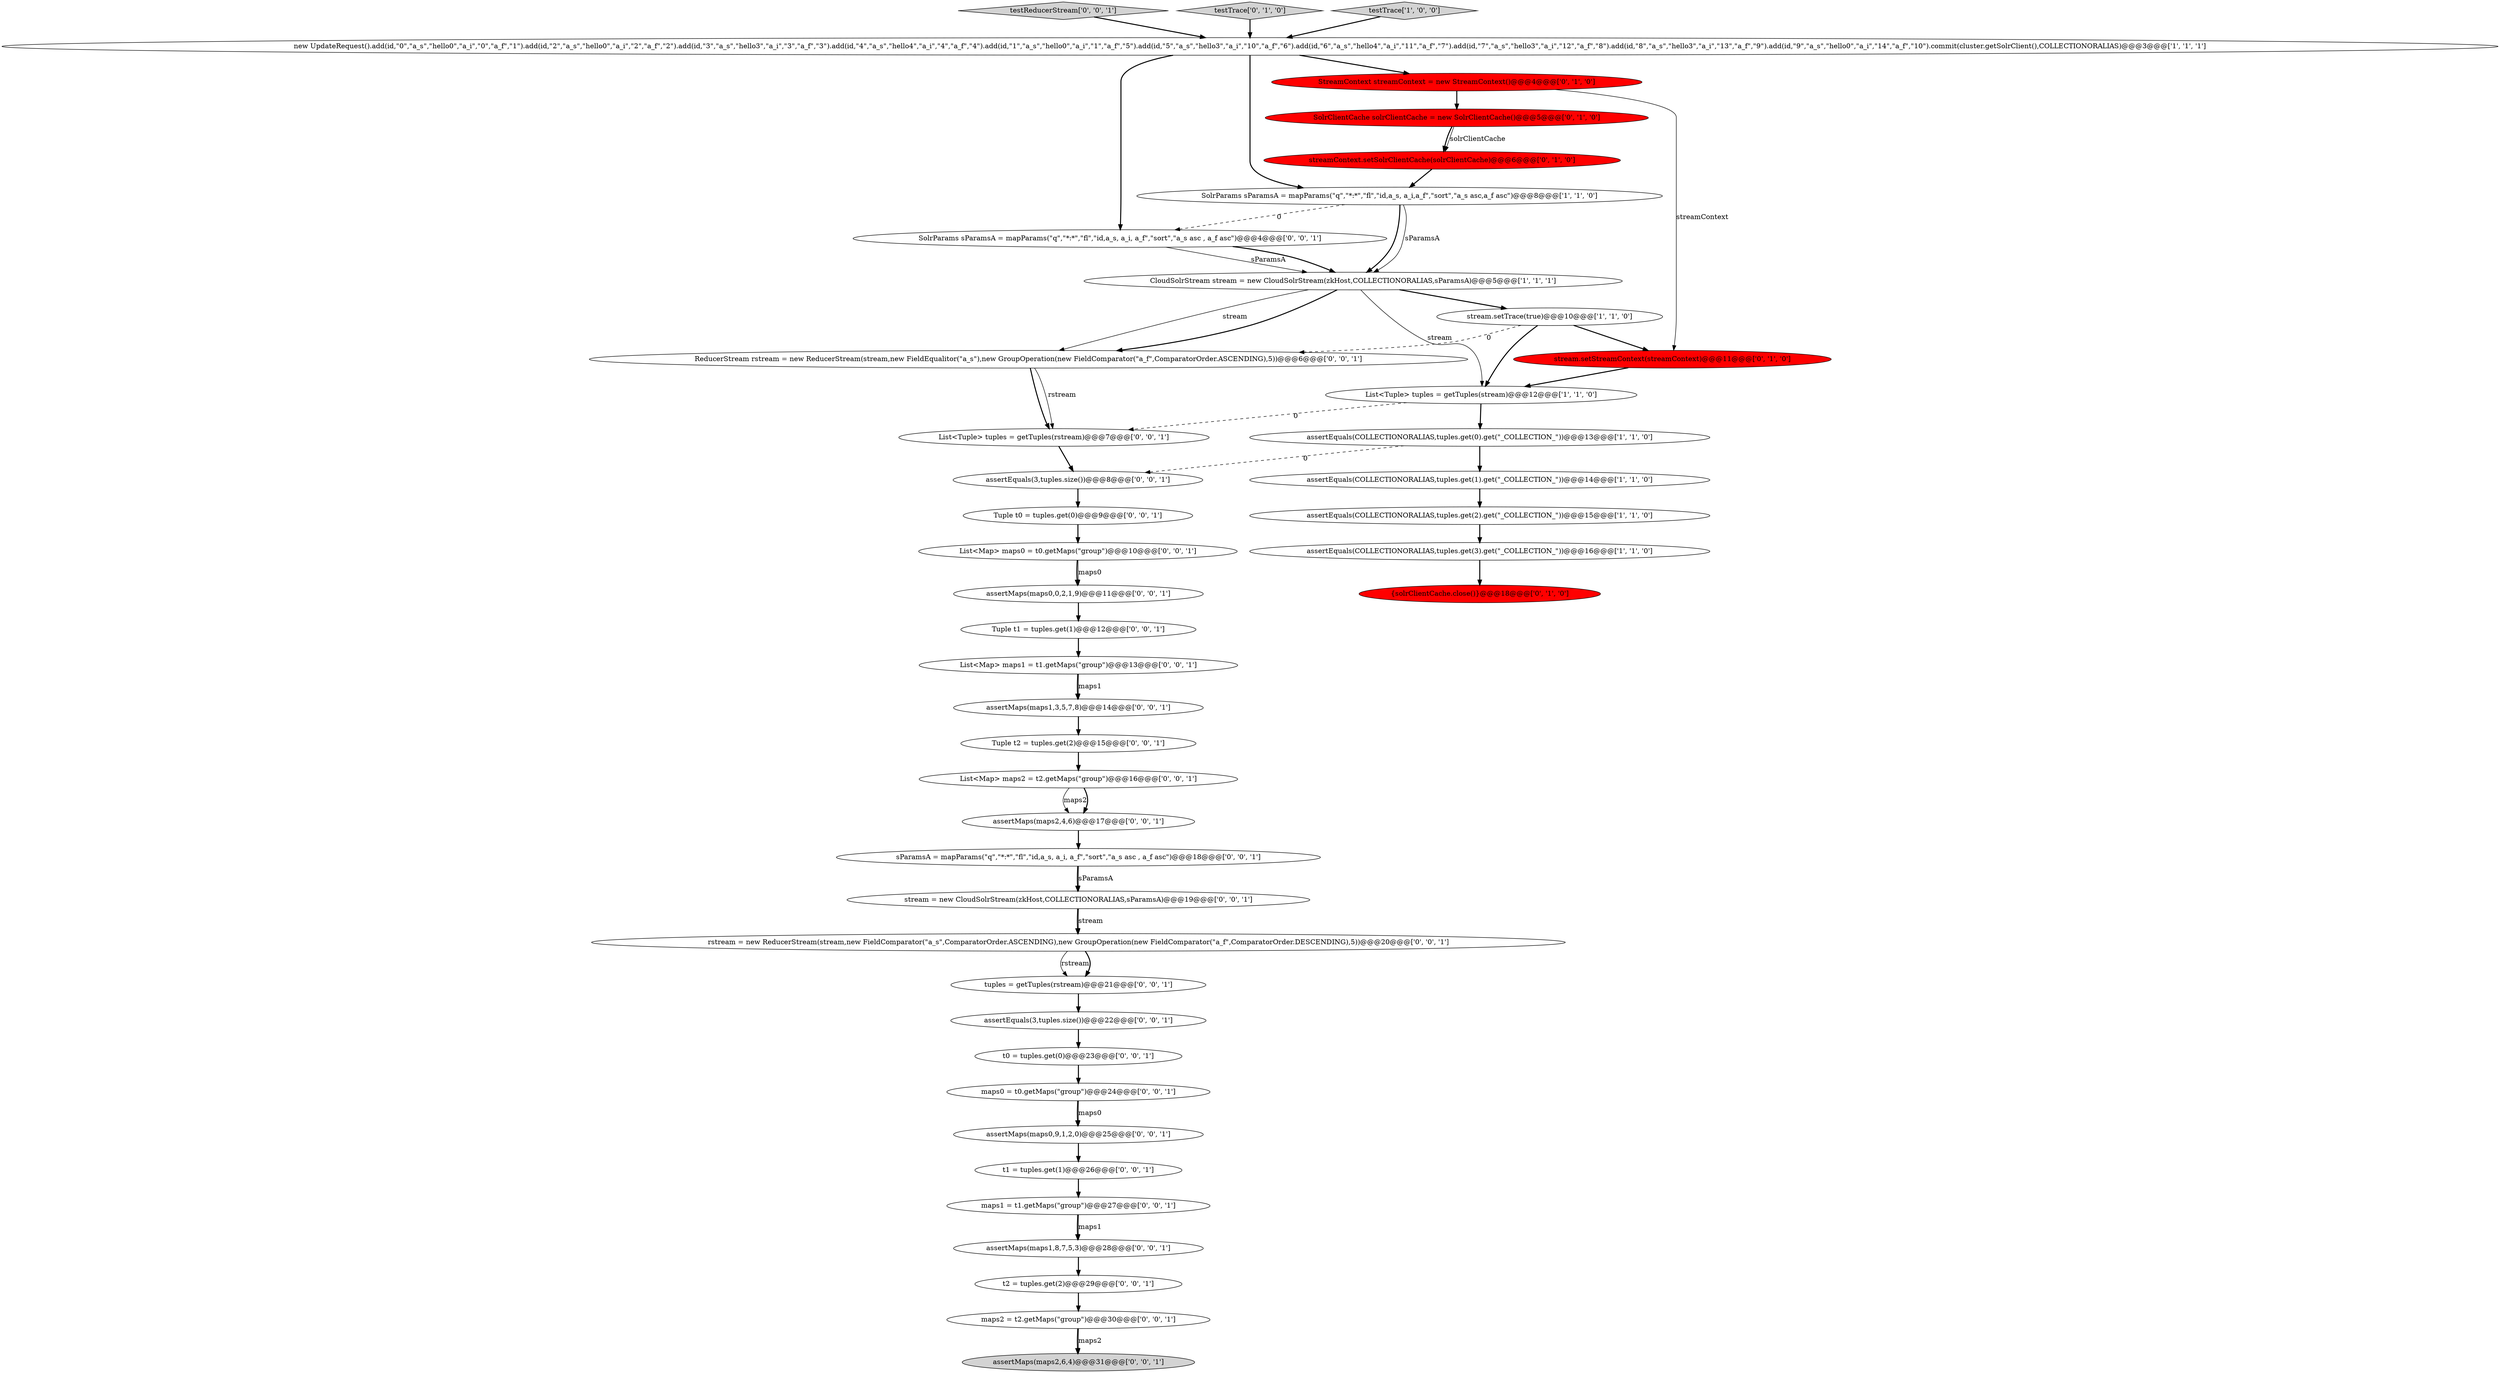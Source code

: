 digraph {
19 [style = filled, label = "testReducerStream['0', '0', '1']", fillcolor = lightgray, shape = diamond image = "AAA0AAABBB3BBB"];
32 [style = filled, label = "ReducerStream rstream = new ReducerStream(stream,new FieldEqualitor(\"a_s\"),new GroupOperation(new FieldComparator(\"a_f\",ComparatorOrder.ASCENDING),5))@@@6@@@['0', '0', '1']", fillcolor = white, shape = ellipse image = "AAA0AAABBB3BBB"];
0 [style = filled, label = "assertEquals(COLLECTIONORALIAS,tuples.get(3).get(\"_COLLECTION_\"))@@@16@@@['1', '1', '0']", fillcolor = white, shape = ellipse image = "AAA0AAABBB1BBB"];
3 [style = filled, label = "CloudSolrStream stream = new CloudSolrStream(zkHost,COLLECTIONORALIAS,sParamsA)@@@5@@@['1', '1', '1']", fillcolor = white, shape = ellipse image = "AAA0AAABBB1BBB"];
7 [style = filled, label = "List<Tuple> tuples = getTuples(stream)@@@12@@@['1', '1', '0']", fillcolor = white, shape = ellipse image = "AAA0AAABBB1BBB"];
16 [style = filled, label = "assertEquals(3,tuples.size())@@@22@@@['0', '0', '1']", fillcolor = white, shape = ellipse image = "AAA0AAABBB3BBB"];
18 [style = filled, label = "t2 = tuples.get(2)@@@29@@@['0', '0', '1']", fillcolor = white, shape = ellipse image = "AAA0AAABBB3BBB"];
43 [style = filled, label = "assertEquals(3,tuples.size())@@@8@@@['0', '0', '1']", fillcolor = white, shape = ellipse image = "AAA0AAABBB3BBB"];
12 [style = filled, label = "stream.setStreamContext(streamContext)@@@11@@@['0', '1', '0']", fillcolor = red, shape = ellipse image = "AAA1AAABBB2BBB"];
4 [style = filled, label = "assertEquals(COLLECTIONORALIAS,tuples.get(0).get(\"_COLLECTION_\"))@@@13@@@['1', '1', '0']", fillcolor = white, shape = ellipse image = "AAA0AAABBB1BBB"];
24 [style = filled, label = "t0 = tuples.get(0)@@@23@@@['0', '0', '1']", fillcolor = white, shape = ellipse image = "AAA0AAABBB3BBB"];
25 [style = filled, label = "maps2 = t2.getMaps(\"group\")@@@30@@@['0', '0', '1']", fillcolor = white, shape = ellipse image = "AAA0AAABBB3BBB"];
26 [style = filled, label = "List<Tuple> tuples = getTuples(rstream)@@@7@@@['0', '0', '1']", fillcolor = white, shape = ellipse image = "AAA0AAABBB3BBB"];
20 [style = filled, label = "assertMaps(maps1,3,5,7,8)@@@14@@@['0', '0', '1']", fillcolor = white, shape = ellipse image = "AAA0AAABBB3BBB"];
21 [style = filled, label = "SolrParams sParamsA = mapParams(\"q\",\"*:*\",\"fl\",\"id,a_s, a_i, a_f\",\"sort\",\"a_s asc , a_f asc\")@@@4@@@['0', '0', '1']", fillcolor = white, shape = ellipse image = "AAA0AAABBB3BBB"];
28 [style = filled, label = "assertMaps(maps1,8,7,5,3)@@@28@@@['0', '0', '1']", fillcolor = white, shape = ellipse image = "AAA0AAABBB3BBB"];
6 [style = filled, label = "SolrParams sParamsA = mapParams(\"q\",\"*:*\",\"fl\",\"id,a_s, a_i,a_f\",\"sort\",\"a_s asc,a_f asc\")@@@8@@@['1', '1', '0']", fillcolor = white, shape = ellipse image = "AAA0AAABBB1BBB"];
38 [style = filled, label = "maps0 = t0.getMaps(\"group\")@@@24@@@['0', '0', '1']", fillcolor = white, shape = ellipse image = "AAA0AAABBB3BBB"];
13 [style = filled, label = "StreamContext streamContext = new StreamContext()@@@4@@@['0', '1', '0']", fillcolor = red, shape = ellipse image = "AAA1AAABBB2BBB"];
37 [style = filled, label = "assertMaps(maps0,0,2,1,9)@@@11@@@['0', '0', '1']", fillcolor = white, shape = ellipse image = "AAA0AAABBB3BBB"];
1 [style = filled, label = "assertEquals(COLLECTIONORALIAS,tuples.get(2).get(\"_COLLECTION_\"))@@@15@@@['1', '1', '0']", fillcolor = white, shape = ellipse image = "AAA0AAABBB1BBB"];
9 [style = filled, label = "assertEquals(COLLECTIONORALIAS,tuples.get(1).get(\"_COLLECTION_\"))@@@14@@@['1', '1', '0']", fillcolor = white, shape = ellipse image = "AAA0AAABBB1BBB"];
33 [style = filled, label = "t1 = tuples.get(1)@@@26@@@['0', '0', '1']", fillcolor = white, shape = ellipse image = "AAA0AAABBB3BBB"];
34 [style = filled, label = "List<Map> maps0 = t0.getMaps(\"group\")@@@10@@@['0', '0', '1']", fillcolor = white, shape = ellipse image = "AAA0AAABBB3BBB"];
14 [style = filled, label = "{solrClientCache.close()}@@@18@@@['0', '1', '0']", fillcolor = red, shape = ellipse image = "AAA1AAABBB2BBB"];
42 [style = filled, label = "List<Map> maps1 = t1.getMaps(\"group\")@@@13@@@['0', '0', '1']", fillcolor = white, shape = ellipse image = "AAA0AAABBB3BBB"];
11 [style = filled, label = "testTrace['0', '1', '0']", fillcolor = lightgray, shape = diamond image = "AAA0AAABBB2BBB"];
27 [style = filled, label = "Tuple t1 = tuples.get(1)@@@12@@@['0', '0', '1']", fillcolor = white, shape = ellipse image = "AAA0AAABBB3BBB"];
41 [style = filled, label = "Tuple t2 = tuples.get(2)@@@15@@@['0', '0', '1']", fillcolor = white, shape = ellipse image = "AAA0AAABBB3BBB"];
17 [style = filled, label = "assertMaps(maps2,6,4)@@@31@@@['0', '0', '1']", fillcolor = lightgray, shape = ellipse image = "AAA0AAABBB3BBB"];
8 [style = filled, label = "stream.setTrace(true)@@@10@@@['1', '1', '0']", fillcolor = white, shape = ellipse image = "AAA0AAABBB1BBB"];
2 [style = filled, label = "testTrace['1', '0', '0']", fillcolor = lightgray, shape = diamond image = "AAA0AAABBB1BBB"];
10 [style = filled, label = "streamContext.setSolrClientCache(solrClientCache)@@@6@@@['0', '1', '0']", fillcolor = red, shape = ellipse image = "AAA1AAABBB2BBB"];
31 [style = filled, label = "Tuple t0 = tuples.get(0)@@@9@@@['0', '0', '1']", fillcolor = white, shape = ellipse image = "AAA0AAABBB3BBB"];
35 [style = filled, label = "sParamsA = mapParams(\"q\",\"*:*\",\"fl\",\"id,a_s, a_i, a_f\",\"sort\",\"a_s asc , a_f asc\")@@@18@@@['0', '0', '1']", fillcolor = white, shape = ellipse image = "AAA0AAABBB3BBB"];
23 [style = filled, label = "List<Map> maps2 = t2.getMaps(\"group\")@@@16@@@['0', '0', '1']", fillcolor = white, shape = ellipse image = "AAA0AAABBB3BBB"];
5 [style = filled, label = "new UpdateRequest().add(id,\"0\",\"a_s\",\"hello0\",\"a_i\",\"0\",\"a_f\",\"1\").add(id,\"2\",\"a_s\",\"hello0\",\"a_i\",\"2\",\"a_f\",\"2\").add(id,\"3\",\"a_s\",\"hello3\",\"a_i\",\"3\",\"a_f\",\"3\").add(id,\"4\",\"a_s\",\"hello4\",\"a_i\",\"4\",\"a_f\",\"4\").add(id,\"1\",\"a_s\",\"hello0\",\"a_i\",\"1\",\"a_f\",\"5\").add(id,\"5\",\"a_s\",\"hello3\",\"a_i\",\"10\",\"a_f\",\"6\").add(id,\"6\",\"a_s\",\"hello4\",\"a_i\",\"11\",\"a_f\",\"7\").add(id,\"7\",\"a_s\",\"hello3\",\"a_i\",\"12\",\"a_f\",\"8\").add(id,\"8\",\"a_s\",\"hello3\",\"a_i\",\"13\",\"a_f\",\"9\").add(id,\"9\",\"a_s\",\"hello0\",\"a_i\",\"14\",\"a_f\",\"10\").commit(cluster.getSolrClient(),COLLECTIONORALIAS)@@@3@@@['1', '1', '1']", fillcolor = white, shape = ellipse image = "AAA0AAABBB1BBB"];
36 [style = filled, label = "rstream = new ReducerStream(stream,new FieldComparator(\"a_s\",ComparatorOrder.ASCENDING),new GroupOperation(new FieldComparator(\"a_f\",ComparatorOrder.DESCENDING),5))@@@20@@@['0', '0', '1']", fillcolor = white, shape = ellipse image = "AAA0AAABBB3BBB"];
29 [style = filled, label = "stream = new CloudSolrStream(zkHost,COLLECTIONORALIAS,sParamsA)@@@19@@@['0', '0', '1']", fillcolor = white, shape = ellipse image = "AAA0AAABBB3BBB"];
30 [style = filled, label = "assertMaps(maps0,9,1,2,0)@@@25@@@['0', '0', '1']", fillcolor = white, shape = ellipse image = "AAA0AAABBB3BBB"];
40 [style = filled, label = "maps1 = t1.getMaps(\"group\")@@@27@@@['0', '0', '1']", fillcolor = white, shape = ellipse image = "AAA0AAABBB3BBB"];
39 [style = filled, label = "assertMaps(maps2,4,6)@@@17@@@['0', '0', '1']", fillcolor = white, shape = ellipse image = "AAA0AAABBB3BBB"];
22 [style = filled, label = "tuples = getTuples(rstream)@@@21@@@['0', '0', '1']", fillcolor = white, shape = ellipse image = "AAA0AAABBB3BBB"];
15 [style = filled, label = "SolrClientCache solrClientCache = new SolrClientCache()@@@5@@@['0', '1', '0']", fillcolor = red, shape = ellipse image = "AAA1AAABBB2BBB"];
29->36 [style = bold, label=""];
4->9 [style = bold, label=""];
6->3 [style = bold, label=""];
6->21 [style = dashed, label="0"];
15->10 [style = bold, label=""];
2->5 [style = bold, label=""];
28->18 [style = bold, label=""];
35->29 [style = bold, label=""];
30->33 [style = bold, label=""];
37->27 [style = bold, label=""];
29->36 [style = solid, label="stream"];
22->16 [style = bold, label=""];
35->29 [style = solid, label="sParamsA"];
21->3 [style = solid, label="sParamsA"];
43->31 [style = bold, label=""];
16->24 [style = bold, label=""];
42->20 [style = bold, label=""];
15->10 [style = solid, label="solrClientCache"];
8->32 [style = dashed, label="0"];
26->43 [style = bold, label=""];
24->38 [style = bold, label=""];
1->0 [style = bold, label=""];
7->4 [style = bold, label=""];
40->28 [style = bold, label=""];
23->39 [style = solid, label="maps2"];
25->17 [style = bold, label=""];
10->6 [style = bold, label=""];
32->26 [style = bold, label=""];
12->7 [style = bold, label=""];
8->7 [style = bold, label=""];
31->34 [style = bold, label=""];
27->42 [style = bold, label=""];
36->22 [style = solid, label="rstream"];
5->21 [style = bold, label=""];
19->5 [style = bold, label=""];
11->5 [style = bold, label=""];
6->3 [style = solid, label="sParamsA"];
0->14 [style = bold, label=""];
38->30 [style = bold, label=""];
20->41 [style = bold, label=""];
4->43 [style = dashed, label="0"];
33->40 [style = bold, label=""];
5->6 [style = bold, label=""];
34->37 [style = bold, label=""];
25->17 [style = solid, label="maps2"];
3->8 [style = bold, label=""];
5->13 [style = bold, label=""];
39->35 [style = bold, label=""];
38->30 [style = solid, label="maps0"];
13->12 [style = solid, label="streamContext"];
18->25 [style = bold, label=""];
23->39 [style = bold, label=""];
3->7 [style = solid, label="stream"];
13->15 [style = bold, label=""];
3->32 [style = solid, label="stream"];
32->26 [style = solid, label="rstream"];
34->37 [style = solid, label="maps0"];
9->1 [style = bold, label=""];
3->32 [style = bold, label=""];
40->28 [style = solid, label="maps1"];
41->23 [style = bold, label=""];
7->26 [style = dashed, label="0"];
8->12 [style = bold, label=""];
42->20 [style = solid, label="maps1"];
21->3 [style = bold, label=""];
36->22 [style = bold, label=""];
}
